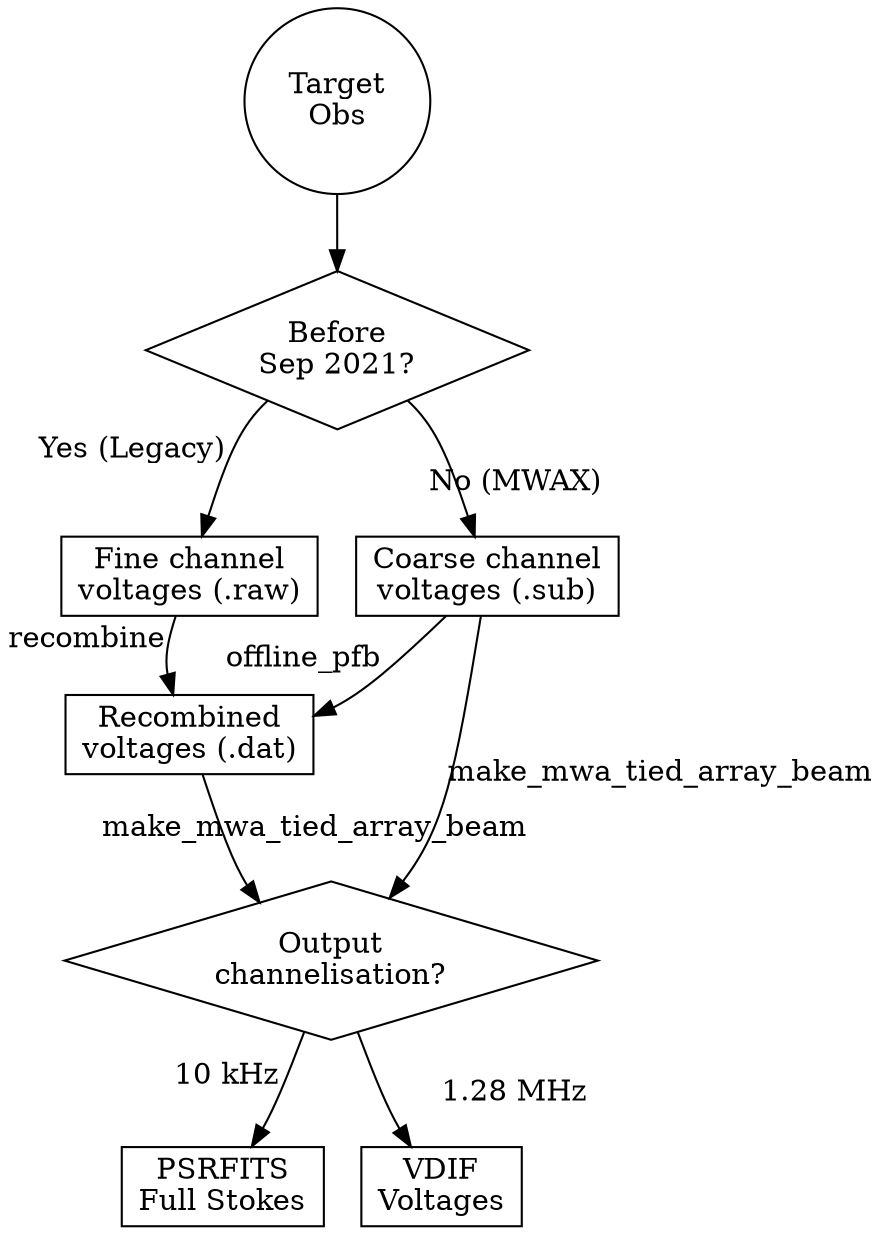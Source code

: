 digraph overview {
    node [shape=record];
    splines = curved;

    targetobs [ label="Target\nObs", shape=circle ];
    date [ label="Before\nSep 2021?", shape=diamond ];
    raw [ label="Fine channel\nvoltages (.raw)" ];
    sub [ label="Coarse channel\nvoltages (.sub)" ];
    dat [ label="Recombined\nvoltages (.dat)" ];
    //legacyvis [ label="Correlated\nvisibilities (.fits)" ];
    outputchannelisation [ label="Output\nchannelisation?", shape=diamond ];
    psrfits [ label="PSRFITS\nFull Stokes" ];
    vdif [ label="VDIF\nVoltages" ];

    targetobs -> date;
    date -> raw [ xlabel="Yes (Legacy)" ];
    date -> sub [ label="No (MWAX)" ];
    raw -> dat [ xlabel="recombine" ];
    sub -> dat [ xlabel="offline_pfb" ];
    dat -> outputchannelisation [ label="make_mwa_tied_array_beam" ];
    sub -> outputchannelisation [ xlabel="make_mwa_tied_array_beam" ];
    outputchannelisation -> psrfits [ xlabel="10 kHz" ];
    outputchannelisation -> vdif [ label="1.28 MHz" ];
    //dat -> legacyvis [ label="offline_correlator" ];

    {rank = same; raw; sub;}
}

